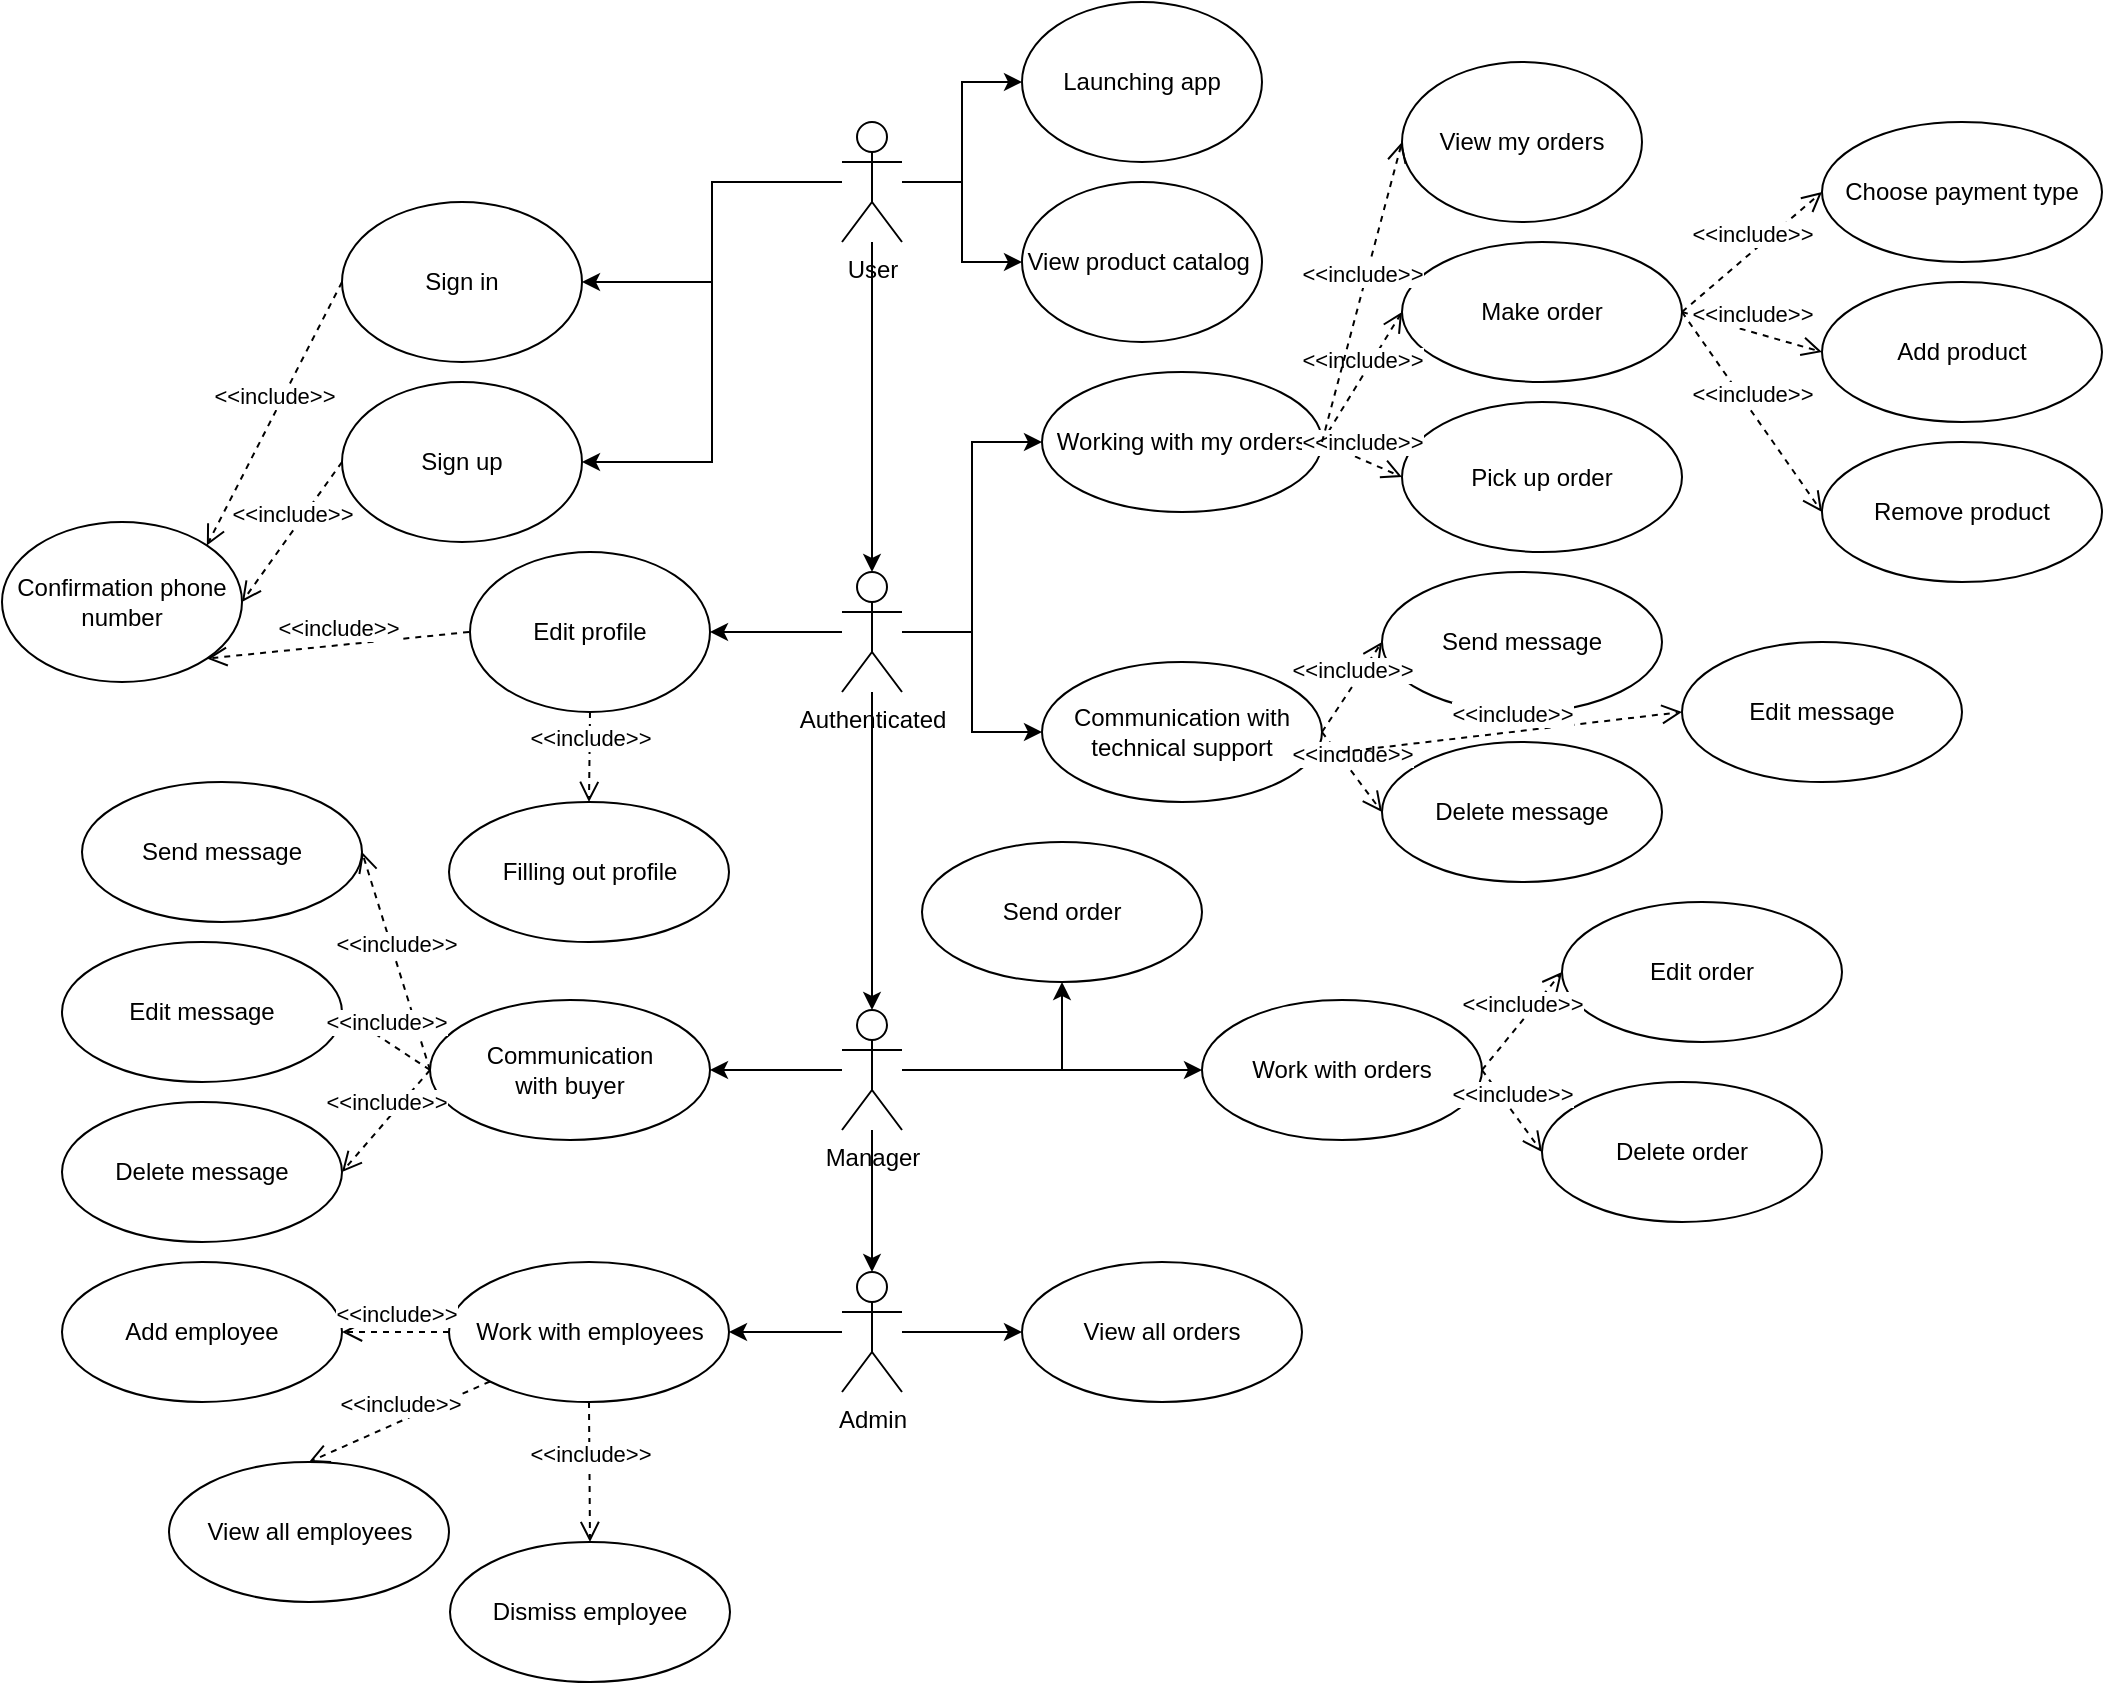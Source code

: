 <mxfile>
    <diagram name="Страница — 1" id="SKCMALDtpzGlToM-7zmt">
        <mxGraphModel dx="1022" dy="984" grid="1" gridSize="10" guides="1" tooltips="1" connect="1" arrows="1" fold="1" page="1" pageScale="1" pageWidth="827" pageHeight="1169" math="0" shadow="0">
            <root>
                <mxCell id="0"/>
                <mxCell id="1" parent="0"/>
                <mxCell id="GQdHuWOkYM_ToP7brwyJ-29" style="edgeStyle=orthogonalEdgeStyle;rounded=0;orthogonalLoop=1;jettySize=auto;html=1;" parent="1" source="GQdHuWOkYM_ToP7brwyJ-9" target="GQdHuWOkYM_ToP7brwyJ-28" edge="1">
                    <mxGeometry relative="1" as="geometry"/>
                </mxCell>
                <mxCell id="GQdHuWOkYM_ToP7brwyJ-33" style="edgeStyle=orthogonalEdgeStyle;rounded=0;orthogonalLoop=1;jettySize=auto;html=1;entryX=1;entryY=0.5;entryDx=0;entryDy=0;" parent="1" source="GQdHuWOkYM_ToP7brwyJ-9" target="GQdHuWOkYM_ToP7brwyJ-15" edge="1">
                    <mxGeometry relative="1" as="geometry"/>
                </mxCell>
                <mxCell id="GQdHuWOkYM_ToP7brwyJ-34" style="edgeStyle=orthogonalEdgeStyle;rounded=0;orthogonalLoop=1;jettySize=auto;html=1;entryX=1;entryY=0.5;entryDx=0;entryDy=0;" parent="1" source="GQdHuWOkYM_ToP7brwyJ-9" target="GQdHuWOkYM_ToP7brwyJ-16" edge="1">
                    <mxGeometry relative="1" as="geometry"/>
                </mxCell>
                <mxCell id="GQdHuWOkYM_ToP7brwyJ-43" style="edgeStyle=orthogonalEdgeStyle;rounded=0;orthogonalLoop=1;jettySize=auto;html=1;" parent="1" source="GQdHuWOkYM_ToP7brwyJ-9" target="GQdHuWOkYM_ToP7brwyJ-42" edge="1">
                    <mxGeometry relative="1" as="geometry"/>
                </mxCell>
                <mxCell id="GQdHuWOkYM_ToP7brwyJ-48" style="edgeStyle=orthogonalEdgeStyle;rounded=0;orthogonalLoop=1;jettySize=auto;html=1;entryX=0.5;entryY=0;entryDx=0;entryDy=0;entryPerimeter=0;" parent="1" source="GQdHuWOkYM_ToP7brwyJ-9" target="GQdHuWOkYM_ToP7brwyJ-47" edge="1">
                    <mxGeometry relative="1" as="geometry"/>
                </mxCell>
                <mxCell id="GQdHuWOkYM_ToP7brwyJ-9" value="User" style="shape=umlActor;verticalLabelPosition=bottom;verticalAlign=top;html=1;outlineConnect=0;" parent="1" vertex="1">
                    <mxGeometry x="480" y="110" width="30" height="60" as="geometry"/>
                </mxCell>
                <mxCell id="GQdHuWOkYM_ToP7brwyJ-15" value="Sign in" style="ellipse;whiteSpace=wrap;html=1;" parent="1" vertex="1">
                    <mxGeometry x="230" y="150" width="120" height="80" as="geometry"/>
                </mxCell>
                <mxCell id="GQdHuWOkYM_ToP7brwyJ-16" value="Sign up" style="ellipse;whiteSpace=wrap;html=1;" parent="1" vertex="1">
                    <mxGeometry x="230" y="240" width="120" height="80" as="geometry"/>
                </mxCell>
                <mxCell id="GQdHuWOkYM_ToP7brwyJ-20" value="View my orders" style="ellipse;whiteSpace=wrap;html=1;" parent="1" vertex="1">
                    <mxGeometry x="760" y="80" width="120" height="80" as="geometry"/>
                </mxCell>
                <mxCell id="GQdHuWOkYM_ToP7brwyJ-28" value="Launching app" style="ellipse;whiteSpace=wrap;html=1;" parent="1" vertex="1">
                    <mxGeometry x="570" y="50" width="120" height="80" as="geometry"/>
                </mxCell>
                <mxCell id="GQdHuWOkYM_ToP7brwyJ-35" value="Edit profile" style="ellipse;whiteSpace=wrap;html=1;" parent="1" vertex="1">
                    <mxGeometry x="294" y="325" width="120" height="80" as="geometry"/>
                </mxCell>
                <mxCell id="GQdHuWOkYM_ToP7brwyJ-37" value="Confirmation phone number" style="ellipse;whiteSpace=wrap;html=1;" parent="1" vertex="1">
                    <mxGeometry x="60" y="310" width="120" height="80" as="geometry"/>
                </mxCell>
                <mxCell id="GQdHuWOkYM_ToP7brwyJ-42" value="View product catalog&amp;nbsp;" style="ellipse;whiteSpace=wrap;html=1;" parent="1" vertex="1">
                    <mxGeometry x="570" y="140" width="120" height="80" as="geometry"/>
                </mxCell>
                <mxCell id="GQdHuWOkYM_ToP7brwyJ-62" style="edgeStyle=orthogonalEdgeStyle;rounded=0;orthogonalLoop=1;jettySize=auto;html=1;entryX=1;entryY=0.5;entryDx=0;entryDy=0;" parent="1" source="GQdHuWOkYM_ToP7brwyJ-47" target="GQdHuWOkYM_ToP7brwyJ-35" edge="1">
                    <mxGeometry relative="1" as="geometry"/>
                </mxCell>
                <mxCell id="GQdHuWOkYM_ToP7brwyJ-77" style="edgeStyle=orthogonalEdgeStyle;rounded=0;orthogonalLoop=1;jettySize=auto;html=1;entryX=0;entryY=0.5;entryDx=0;entryDy=0;" parent="1" source="GQdHuWOkYM_ToP7brwyJ-47" target="GQdHuWOkYM_ToP7brwyJ-76" edge="1">
                    <mxGeometry relative="1" as="geometry"/>
                </mxCell>
                <mxCell id="GQdHuWOkYM_ToP7brwyJ-80" style="edgeStyle=orthogonalEdgeStyle;rounded=0;orthogonalLoop=1;jettySize=auto;html=1;entryX=0;entryY=0.5;entryDx=0;entryDy=0;" parent="1" source="GQdHuWOkYM_ToP7brwyJ-47" target="GQdHuWOkYM_ToP7brwyJ-70" edge="1">
                    <mxGeometry relative="1" as="geometry"/>
                </mxCell>
                <mxCell id="GQdHuWOkYM_ToP7brwyJ-82" style="edgeStyle=orthogonalEdgeStyle;rounded=0;orthogonalLoop=1;jettySize=auto;html=1;entryX=0.5;entryY=0;entryDx=0;entryDy=0;entryPerimeter=0;" parent="1" source="GQdHuWOkYM_ToP7brwyJ-47" target="GQdHuWOkYM_ToP7brwyJ-81" edge="1">
                    <mxGeometry relative="1" as="geometry"/>
                </mxCell>
                <mxCell id="GQdHuWOkYM_ToP7brwyJ-47" value="Authenticated" style="shape=umlActor;verticalLabelPosition=bottom;verticalAlign=top;html=1;" parent="1" vertex="1">
                    <mxGeometry x="480" y="335" width="30" height="60" as="geometry"/>
                </mxCell>
                <mxCell id="GQdHuWOkYM_ToP7brwyJ-49" value="&amp;lt;&amp;lt;include&amp;gt;&amp;gt;" style="html=1;verticalAlign=bottom;endArrow=open;dashed=1;endSize=8;curved=0;rounded=0;exitX=0;exitY=0.5;exitDx=0;exitDy=0;entryX=1;entryY=0.5;entryDx=0;entryDy=0;" parent="1" source="GQdHuWOkYM_ToP7brwyJ-16" target="GQdHuWOkYM_ToP7brwyJ-37" edge="1">
                    <mxGeometry relative="1" as="geometry">
                        <mxPoint x="150" y="270" as="sourcePoint"/>
                        <mxPoint x="110" y="270" as="targetPoint"/>
                    </mxGeometry>
                </mxCell>
                <mxCell id="GQdHuWOkYM_ToP7brwyJ-51" value="&amp;lt;&amp;lt;include&amp;gt;&amp;gt;" style="html=1;verticalAlign=bottom;endArrow=open;dashed=1;endSize=8;curved=0;rounded=0;exitX=0;exitY=0.5;exitDx=0;exitDy=0;entryX=1;entryY=0;entryDx=0;entryDy=0;" parent="1" target="GQdHuWOkYM_ToP7brwyJ-37" edge="1">
                    <mxGeometry relative="1" as="geometry">
                        <mxPoint x="230" y="190" as="sourcePoint"/>
                        <mxPoint x="110" y="180" as="targetPoint"/>
                    </mxGeometry>
                </mxCell>
                <mxCell id="GQdHuWOkYM_ToP7brwyJ-53" value="Make order" style="ellipse;whiteSpace=wrap;html=1;" parent="1" vertex="1">
                    <mxGeometry x="760" y="170" width="140" height="70" as="geometry"/>
                </mxCell>
                <mxCell id="GQdHuWOkYM_ToP7brwyJ-56" value="Add product" style="ellipse;whiteSpace=wrap;html=1;" parent="1" vertex="1">
                    <mxGeometry x="970" y="190" width="140" height="70" as="geometry"/>
                </mxCell>
                <mxCell id="GQdHuWOkYM_ToP7brwyJ-57" value="Remove product" style="ellipse;whiteSpace=wrap;html=1;" parent="1" vertex="1">
                    <mxGeometry x="970" y="270" width="140" height="70" as="geometry"/>
                </mxCell>
                <mxCell id="GQdHuWOkYM_ToP7brwyJ-58" value="&amp;lt;&amp;lt;include&amp;gt;&amp;gt;" style="html=1;verticalAlign=bottom;endArrow=open;dashed=1;endSize=8;curved=0;rounded=0;exitX=1;exitY=0.5;exitDx=0;exitDy=0;entryX=0;entryY=0.5;entryDx=0;entryDy=0;" parent="1" source="GQdHuWOkYM_ToP7brwyJ-53" target="GQdHuWOkYM_ToP7brwyJ-56" edge="1">
                    <mxGeometry relative="1" as="geometry">
                        <mxPoint x="980" y="265" as="sourcePoint"/>
                        <mxPoint x="307" y="255" as="targetPoint"/>
                    </mxGeometry>
                </mxCell>
                <mxCell id="GQdHuWOkYM_ToP7brwyJ-59" value="&amp;lt;&amp;lt;include&amp;gt;&amp;gt;" style="html=1;verticalAlign=bottom;endArrow=open;dashed=1;endSize=8;curved=0;rounded=0;exitX=1;exitY=0.5;exitDx=0;exitDy=0;entryX=0;entryY=0.5;entryDx=0;entryDy=0;" parent="1" source="GQdHuWOkYM_ToP7brwyJ-53" target="GQdHuWOkYM_ToP7brwyJ-57" edge="1">
                    <mxGeometry relative="1" as="geometry">
                        <mxPoint x="980" y="265" as="sourcePoint"/>
                        <mxPoint x="920" y="245" as="targetPoint"/>
                    </mxGeometry>
                </mxCell>
                <mxCell id="GQdHuWOkYM_ToP7brwyJ-63" value="&amp;lt;&amp;lt;include&amp;gt;&amp;gt;" style="html=1;verticalAlign=bottom;endArrow=open;dashed=1;endSize=8;curved=0;rounded=0;exitX=0;exitY=0.5;exitDx=0;exitDy=0;entryX=1;entryY=1;entryDx=0;entryDy=0;" parent="1" target="GQdHuWOkYM_ToP7brwyJ-37" edge="1">
                    <mxGeometry relative="1" as="geometry">
                        <mxPoint x="293.5" y="365" as="sourcePoint"/>
                        <mxPoint x="240.5" y="450" as="targetPoint"/>
                    </mxGeometry>
                </mxCell>
                <mxCell id="GQdHuWOkYM_ToP7brwyJ-64" value="Filling out profile" style="ellipse;whiteSpace=wrap;html=1;" parent="1" vertex="1">
                    <mxGeometry x="283.5" y="450" width="140" height="70" as="geometry"/>
                </mxCell>
                <mxCell id="GQdHuWOkYM_ToP7brwyJ-66" value="&amp;lt;&amp;lt;include&amp;gt;&amp;gt;" style="html=1;verticalAlign=bottom;endArrow=open;dashed=1;endSize=8;curved=0;rounded=0;exitX=0.5;exitY=1;exitDx=0;exitDy=0;entryX=0.5;entryY=0;entryDx=0;entryDy=0;" parent="1" source="GQdHuWOkYM_ToP7brwyJ-35" target="GQdHuWOkYM_ToP7brwyJ-64" edge="1">
                    <mxGeometry relative="1" as="geometry">
                        <mxPoint x="303.5" y="375" as="sourcePoint"/>
                        <mxPoint x="172" y="388" as="targetPoint"/>
                    </mxGeometry>
                </mxCell>
                <mxCell id="GQdHuWOkYM_ToP7brwyJ-68" value="Choose payment type" style="ellipse;whiteSpace=wrap;html=1;" parent="1" vertex="1">
                    <mxGeometry x="970" y="110" width="140" height="70" as="geometry"/>
                </mxCell>
                <mxCell id="GQdHuWOkYM_ToP7brwyJ-69" value="&amp;lt;&amp;lt;include&amp;gt;&amp;gt;" style="html=1;verticalAlign=bottom;endArrow=open;dashed=1;endSize=8;curved=0;rounded=0;entryX=0;entryY=0.5;entryDx=0;entryDy=0;exitX=1;exitY=0.5;exitDx=0;exitDy=0;" parent="1" source="GQdHuWOkYM_ToP7brwyJ-53" target="GQdHuWOkYM_ToP7brwyJ-68" edge="1">
                    <mxGeometry relative="1" as="geometry">
                        <mxPoint x="910" y="270" as="sourcePoint"/>
                        <mxPoint x="980" y="265" as="targetPoint"/>
                    </mxGeometry>
                </mxCell>
                <mxCell id="GQdHuWOkYM_ToP7brwyJ-70" value="Working with my orders" style="ellipse;whiteSpace=wrap;html=1;" parent="1" vertex="1">
                    <mxGeometry x="580" y="235" width="140" height="70" as="geometry"/>
                </mxCell>
                <mxCell id="GQdHuWOkYM_ToP7brwyJ-71" value="&amp;lt;&amp;lt;include&amp;gt;&amp;gt;" style="html=1;verticalAlign=bottom;endArrow=open;dashed=1;endSize=8;curved=0;rounded=0;exitX=1;exitY=0.5;exitDx=0;exitDy=0;entryX=0;entryY=0.5;entryDx=0;entryDy=0;" parent="1" source="GQdHuWOkYM_ToP7brwyJ-70" target="GQdHuWOkYM_ToP7brwyJ-53" edge="1">
                    <mxGeometry relative="1" as="geometry">
                        <mxPoint x="880" y="275" as="sourcePoint"/>
                        <mxPoint x="760" y="270" as="targetPoint"/>
                    </mxGeometry>
                </mxCell>
                <mxCell id="GQdHuWOkYM_ToP7brwyJ-74" value="Pick up order" style="ellipse;whiteSpace=wrap;html=1;" parent="1" vertex="1">
                    <mxGeometry x="760" y="250" width="140" height="75" as="geometry"/>
                </mxCell>
                <mxCell id="GQdHuWOkYM_ToP7brwyJ-75" value="&amp;lt;&amp;lt;include&amp;gt;&amp;gt;" style="html=1;verticalAlign=bottom;endArrow=open;dashed=1;endSize=8;curved=0;rounded=0;exitX=1;exitY=0.5;exitDx=0;exitDy=0;entryX=0;entryY=0.5;entryDx=0;entryDy=0;" parent="1" source="GQdHuWOkYM_ToP7brwyJ-70" target="GQdHuWOkYM_ToP7brwyJ-74" edge="1">
                    <mxGeometry relative="1" as="geometry">
                        <mxPoint x="920" y="275" as="sourcePoint"/>
                        <mxPoint x="980" y="375" as="targetPoint"/>
                    </mxGeometry>
                </mxCell>
                <mxCell id="GQdHuWOkYM_ToP7brwyJ-76" value="Сommunication with technical support" style="ellipse;whiteSpace=wrap;html=1;" parent="1" vertex="1">
                    <mxGeometry x="580" y="380" width="140" height="70" as="geometry"/>
                </mxCell>
                <mxCell id="GQdHuWOkYM_ToP7brwyJ-89" style="edgeStyle=orthogonalEdgeStyle;rounded=0;orthogonalLoop=1;jettySize=auto;html=1;" parent="1" source="GQdHuWOkYM_ToP7brwyJ-81" target="GQdHuWOkYM_ToP7brwyJ-88" edge="1">
                    <mxGeometry relative="1" as="geometry"/>
                </mxCell>
                <mxCell id="GQdHuWOkYM_ToP7brwyJ-94" style="edgeStyle=orthogonalEdgeStyle;rounded=0;orthogonalLoop=1;jettySize=auto;html=1;" parent="1" source="GQdHuWOkYM_ToP7brwyJ-81" target="GQdHuWOkYM_ToP7brwyJ-83" edge="1">
                    <mxGeometry relative="1" as="geometry"/>
                </mxCell>
                <mxCell id="GQdHuWOkYM_ToP7brwyJ-96" style="edgeStyle=orthogonalEdgeStyle;rounded=0;orthogonalLoop=1;jettySize=auto;html=1;entryX=0.5;entryY=0;entryDx=0;entryDy=0;entryPerimeter=0;" parent="1" source="GQdHuWOkYM_ToP7brwyJ-81" target="GQdHuWOkYM_ToP7brwyJ-95" edge="1">
                    <mxGeometry relative="1" as="geometry"/>
                </mxCell>
                <mxCell id="GQdHuWOkYM_ToP7brwyJ-121" style="edgeStyle=orthogonalEdgeStyle;rounded=0;orthogonalLoop=1;jettySize=auto;html=1;" parent="1" source="GQdHuWOkYM_ToP7brwyJ-81" target="GQdHuWOkYM_ToP7brwyJ-110" edge="1">
                    <mxGeometry relative="1" as="geometry"/>
                </mxCell>
                <mxCell id="GQdHuWOkYM_ToP7brwyJ-81" value="Manager" style="shape=umlActor;verticalLabelPosition=bottom;verticalAlign=top;html=1;" parent="1" vertex="1">
                    <mxGeometry x="480" y="554" width="30" height="60" as="geometry"/>
                </mxCell>
                <mxCell id="GQdHuWOkYM_ToP7brwyJ-83" value="Send order" style="ellipse;whiteSpace=wrap;html=1;" parent="1" vertex="1">
                    <mxGeometry x="520" y="470" width="140" height="70" as="geometry"/>
                </mxCell>
                <mxCell id="GQdHuWOkYM_ToP7brwyJ-84" value="Send message" style="ellipse;whiteSpace=wrap;html=1;" parent="1" vertex="1">
                    <mxGeometry x="750" y="335" width="140" height="70" as="geometry"/>
                </mxCell>
                <mxCell id="GQdHuWOkYM_ToP7brwyJ-85" value="&amp;lt;&amp;lt;include&amp;gt;&amp;gt;" style="html=1;verticalAlign=bottom;endArrow=open;dashed=1;endSize=8;curved=0;rounded=0;exitX=1;exitY=0.5;exitDx=0;exitDy=0;entryX=0;entryY=0.5;entryDx=0;entryDy=0;" parent="1" source="GQdHuWOkYM_ToP7brwyJ-76" target="GQdHuWOkYM_ToP7brwyJ-84" edge="1">
                    <mxGeometry relative="1" as="geometry">
                        <mxPoint x="730" y="280" as="sourcePoint"/>
                        <mxPoint x="770" y="215" as="targetPoint"/>
                    </mxGeometry>
                </mxCell>
                <mxCell id="GQdHuWOkYM_ToP7brwyJ-86" value="Delete message" style="ellipse;whiteSpace=wrap;html=1;" parent="1" vertex="1">
                    <mxGeometry x="750" y="420" width="140" height="70" as="geometry"/>
                </mxCell>
                <mxCell id="GQdHuWOkYM_ToP7brwyJ-87" value="&amp;lt;&amp;lt;include&amp;gt;&amp;gt;" style="html=1;verticalAlign=bottom;endArrow=open;dashed=1;endSize=8;curved=0;rounded=0;exitX=1;exitY=0.5;exitDx=0;exitDy=0;entryX=0;entryY=0.5;entryDx=0;entryDy=0;" parent="1" source="GQdHuWOkYM_ToP7brwyJ-76" target="GQdHuWOkYM_ToP7brwyJ-86" edge="1">
                    <mxGeometry relative="1" as="geometry">
                        <mxPoint x="730" y="475" as="sourcePoint"/>
                        <mxPoint x="770" y="425" as="targetPoint"/>
                    </mxGeometry>
                </mxCell>
                <mxCell id="GQdHuWOkYM_ToP7brwyJ-88" value="Сommunication with&amp;nbsp;buyer" style="ellipse;whiteSpace=wrap;html=1;" parent="1" vertex="1">
                    <mxGeometry x="274" y="549" width="140" height="70" as="geometry"/>
                </mxCell>
                <mxCell id="GQdHuWOkYM_ToP7brwyJ-90" value="Send message" style="ellipse;whiteSpace=wrap;html=1;" parent="1" vertex="1">
                    <mxGeometry x="100" y="440" width="140" height="70" as="geometry"/>
                </mxCell>
                <mxCell id="GQdHuWOkYM_ToP7brwyJ-91" value="&amp;lt;&amp;lt;include&amp;gt;&amp;gt;" style="html=1;verticalAlign=bottom;endArrow=open;dashed=1;endSize=8;curved=0;rounded=0;exitX=0;exitY=0.5;exitDx=0;exitDy=0;entryX=1;entryY=0.5;entryDx=0;entryDy=0;" parent="1" source="GQdHuWOkYM_ToP7brwyJ-88" target="GQdHuWOkYM_ToP7brwyJ-90" edge="1">
                    <mxGeometry relative="1" as="geometry">
                        <mxPoint x="70" y="575" as="sourcePoint"/>
                        <mxPoint x="120" y="325" as="targetPoint"/>
                    </mxGeometry>
                </mxCell>
                <mxCell id="GQdHuWOkYM_ToP7brwyJ-92" value="Delete message" style="ellipse;whiteSpace=wrap;html=1;" parent="1" vertex="1">
                    <mxGeometry x="90" y="600" width="140" height="70" as="geometry"/>
                </mxCell>
                <mxCell id="GQdHuWOkYM_ToP7brwyJ-93" value="&amp;lt;&amp;lt;include&amp;gt;&amp;gt;" style="html=1;verticalAlign=bottom;endArrow=open;dashed=1;endSize=8;curved=0;rounded=0;exitX=0;exitY=0.5;exitDx=0;exitDy=0;entryX=1;entryY=0.5;entryDx=0;entryDy=0;" parent="1" source="GQdHuWOkYM_ToP7brwyJ-88" target="GQdHuWOkYM_ToP7brwyJ-92" edge="1">
                    <mxGeometry relative="1" as="geometry">
                        <mxPoint x="70" y="575" as="sourcePoint"/>
                        <mxPoint x="120" y="535" as="targetPoint"/>
                    </mxGeometry>
                </mxCell>
                <mxCell id="GQdHuWOkYM_ToP7brwyJ-101" style="edgeStyle=orthogonalEdgeStyle;rounded=0;orthogonalLoop=1;jettySize=auto;html=1;entryX=1;entryY=0.5;entryDx=0;entryDy=0;" parent="1" source="GQdHuWOkYM_ToP7brwyJ-95" target="GQdHuWOkYM_ToP7brwyJ-102" edge="1">
                    <mxGeometry relative="1" as="geometry"/>
                </mxCell>
                <mxCell id="GQdHuWOkYM_ToP7brwyJ-123" style="edgeStyle=orthogonalEdgeStyle;rounded=0;orthogonalLoop=1;jettySize=auto;html=1;entryX=0;entryY=0.5;entryDx=0;entryDy=0;" parent="1" source="GQdHuWOkYM_ToP7brwyJ-95" target="GQdHuWOkYM_ToP7brwyJ-97" edge="1">
                    <mxGeometry relative="1" as="geometry"/>
                </mxCell>
                <mxCell id="GQdHuWOkYM_ToP7brwyJ-95" value="Admin" style="shape=umlActor;verticalLabelPosition=bottom;verticalAlign=top;html=1;" parent="1" vertex="1">
                    <mxGeometry x="480" y="685" width="30" height="60" as="geometry"/>
                </mxCell>
                <mxCell id="GQdHuWOkYM_ToP7brwyJ-97" value="View all orders" style="ellipse;whiteSpace=wrap;html=1;" parent="1" vertex="1">
                    <mxGeometry x="570" y="680" width="140" height="70" as="geometry"/>
                </mxCell>
                <mxCell id="GQdHuWOkYM_ToP7brwyJ-102" value="Work with employees" style="ellipse;whiteSpace=wrap;html=1;" parent="1" vertex="1">
                    <mxGeometry x="283.5" y="680" width="140" height="70" as="geometry"/>
                </mxCell>
                <mxCell id="GQdHuWOkYM_ToP7brwyJ-103" value="Add employee" style="ellipse;whiteSpace=wrap;html=1;" parent="1" vertex="1">
                    <mxGeometry x="90" y="680" width="140" height="70" as="geometry"/>
                </mxCell>
                <mxCell id="GQdHuWOkYM_ToP7brwyJ-104" value="Dismiss employee" style="ellipse;whiteSpace=wrap;html=1;" parent="1" vertex="1">
                    <mxGeometry x="284" y="820" width="140" height="70" as="geometry"/>
                </mxCell>
                <mxCell id="GQdHuWOkYM_ToP7brwyJ-105" value="&amp;lt;&amp;lt;include&amp;gt;&amp;gt;" style="html=1;verticalAlign=bottom;endArrow=open;dashed=1;endSize=8;curved=0;rounded=0;exitX=0;exitY=0.5;exitDx=0;exitDy=0;entryX=1;entryY=0.5;entryDx=0;entryDy=0;" parent="1" source="GQdHuWOkYM_ToP7brwyJ-102" target="GQdHuWOkYM_ToP7brwyJ-103" edge="1">
                    <mxGeometry relative="1" as="geometry">
                        <mxPoint x="310.0" y="685" as="sourcePoint"/>
                        <mxPoint x="240" y="635" as="targetPoint"/>
                    </mxGeometry>
                </mxCell>
                <mxCell id="GQdHuWOkYM_ToP7brwyJ-106" value="&amp;lt;&amp;lt;include&amp;gt;&amp;gt;" style="html=1;verticalAlign=bottom;endArrow=open;dashed=1;endSize=8;curved=0;rounded=0;exitX=0.5;exitY=1;exitDx=0;exitDy=0;entryX=0.5;entryY=0;entryDx=0;entryDy=0;" parent="1" source="GQdHuWOkYM_ToP7brwyJ-102" target="GQdHuWOkYM_ToP7brwyJ-104" edge="1">
                    <mxGeometry relative="1" as="geometry">
                        <mxPoint x="294" y="604" as="sourcePoint"/>
                        <mxPoint x="250" y="645" as="targetPoint"/>
                    </mxGeometry>
                </mxCell>
                <mxCell id="GQdHuWOkYM_ToP7brwyJ-107" value="View all employees" style="ellipse;whiteSpace=wrap;html=1;" parent="1" vertex="1">
                    <mxGeometry x="143.5" y="780" width="140" height="70" as="geometry"/>
                </mxCell>
                <mxCell id="GQdHuWOkYM_ToP7brwyJ-108" value="&amp;lt;&amp;lt;include&amp;gt;&amp;gt;" style="html=1;verticalAlign=bottom;endArrow=open;dashed=1;endSize=8;curved=0;rounded=0;exitX=0;exitY=1;exitDx=0;exitDy=0;entryX=0.5;entryY=0;entryDx=0;entryDy=0;" parent="1" source="GQdHuWOkYM_ToP7brwyJ-102" target="GQdHuWOkYM_ToP7brwyJ-107" edge="1">
                    <mxGeometry relative="1" as="geometry">
                        <mxPoint x="304" y="614" as="sourcePoint"/>
                        <mxPoint x="260" y="655" as="targetPoint"/>
                    </mxGeometry>
                </mxCell>
                <mxCell id="GQdHuWOkYM_ToP7brwyJ-109" value="Delete order" style="ellipse;whiteSpace=wrap;html=1;" parent="1" vertex="1">
                    <mxGeometry x="830" y="590" width="140" height="70" as="geometry"/>
                </mxCell>
                <mxCell id="GQdHuWOkYM_ToP7brwyJ-110" value="Work with orders" style="ellipse;whiteSpace=wrap;html=1;" parent="1" vertex="1">
                    <mxGeometry x="660" y="549" width="140" height="70" as="geometry"/>
                </mxCell>
                <mxCell id="GQdHuWOkYM_ToP7brwyJ-112" value="&amp;lt;&amp;lt;include&amp;gt;&amp;gt;" style="html=1;verticalAlign=bottom;endArrow=open;dashed=1;endSize=8;curved=0;rounded=0;exitX=1;exitY=0.5;exitDx=0;exitDy=0;entryX=0;entryY=0.5;entryDx=0;entryDy=0;" parent="1" source="GQdHuWOkYM_ToP7brwyJ-110" target="GQdHuWOkYM_ToP7brwyJ-109" edge="1">
                    <mxGeometry relative="1" as="geometry">
                        <mxPoint x="314" y="624" as="sourcePoint"/>
                        <mxPoint x="270" y="665" as="targetPoint"/>
                    </mxGeometry>
                </mxCell>
                <mxCell id="GQdHuWOkYM_ToP7brwyJ-114" value="&amp;lt;&amp;lt;include&amp;gt;&amp;gt;" style="html=1;verticalAlign=bottom;endArrow=open;dashed=1;endSize=8;curved=0;rounded=0;exitX=1;exitY=0.5;exitDx=0;exitDy=0;entryX=0;entryY=0.5;entryDx=0;entryDy=0;" parent="1" source="GQdHuWOkYM_ToP7brwyJ-70" target="GQdHuWOkYM_ToP7brwyJ-20" edge="1">
                    <mxGeometry relative="1" as="geometry">
                        <mxPoint x="730" y="280" as="sourcePoint"/>
                        <mxPoint x="770" y="215" as="targetPoint"/>
                    </mxGeometry>
                </mxCell>
                <mxCell id="GQdHuWOkYM_ToP7brwyJ-115" value="Edit order" style="ellipse;whiteSpace=wrap;html=1;" parent="1" vertex="1">
                    <mxGeometry x="840" y="500" width="140" height="70" as="geometry"/>
                </mxCell>
                <mxCell id="GQdHuWOkYM_ToP7brwyJ-117" value="Edit message" style="ellipse;whiteSpace=wrap;html=1;" parent="1" vertex="1">
                    <mxGeometry x="90" y="520" width="140" height="70" as="geometry"/>
                </mxCell>
                <mxCell id="GQdHuWOkYM_ToP7brwyJ-119" value="&amp;lt;&amp;lt;include&amp;gt;&amp;gt;" style="html=1;verticalAlign=bottom;endArrow=open;dashed=1;endSize=8;curved=0;rounded=0;exitX=0;exitY=0.5;exitDx=0;exitDy=0;entryX=1;entryY=0.5;entryDx=0;entryDy=0;" parent="1" source="GQdHuWOkYM_ToP7brwyJ-88" target="GQdHuWOkYM_ToP7brwyJ-117" edge="1">
                    <mxGeometry relative="1" as="geometry">
                        <mxPoint x="284" y="594" as="sourcePoint"/>
                        <mxPoint x="250" y="495" as="targetPoint"/>
                    </mxGeometry>
                </mxCell>
                <mxCell id="GQdHuWOkYM_ToP7brwyJ-122" value="&amp;lt;&amp;lt;include&amp;gt;&amp;gt;" style="html=1;verticalAlign=bottom;endArrow=open;dashed=1;endSize=8;curved=0;rounded=0;exitX=1;exitY=0.5;exitDx=0;exitDy=0;entryX=0;entryY=0.5;entryDx=0;entryDy=0;" parent="1" source="GQdHuWOkYM_ToP7brwyJ-110" target="GQdHuWOkYM_ToP7brwyJ-115" edge="1">
                    <mxGeometry relative="1" as="geometry">
                        <mxPoint x="810" y="594" as="sourcePoint"/>
                        <mxPoint x="830" y="715" as="targetPoint"/>
                    </mxGeometry>
                </mxCell>
                <mxCell id="GQdHuWOkYM_ToP7brwyJ-124" value="Edit message" style="ellipse;whiteSpace=wrap;html=1;" parent="1" vertex="1">
                    <mxGeometry x="900" y="370" width="140" height="70" as="geometry"/>
                </mxCell>
                <mxCell id="GQdHuWOkYM_ToP7brwyJ-125" value="&amp;lt;&amp;lt;include&amp;gt;&amp;gt;" style="html=1;verticalAlign=bottom;endArrow=open;dashed=1;endSize=8;curved=0;rounded=0;exitX=1;exitY=0.5;exitDx=0;exitDy=0;entryX=0;entryY=0.5;entryDx=0;entryDy=0;" parent="1" target="GQdHuWOkYM_ToP7brwyJ-124" edge="1">
                    <mxGeometry relative="1" as="geometry">
                        <mxPoint x="730" y="425" as="sourcePoint"/>
                        <mxPoint x="1060" y="355" as="targetPoint"/>
                    </mxGeometry>
                </mxCell>
            </root>
        </mxGraphModel>
    </diagram>
</mxfile>